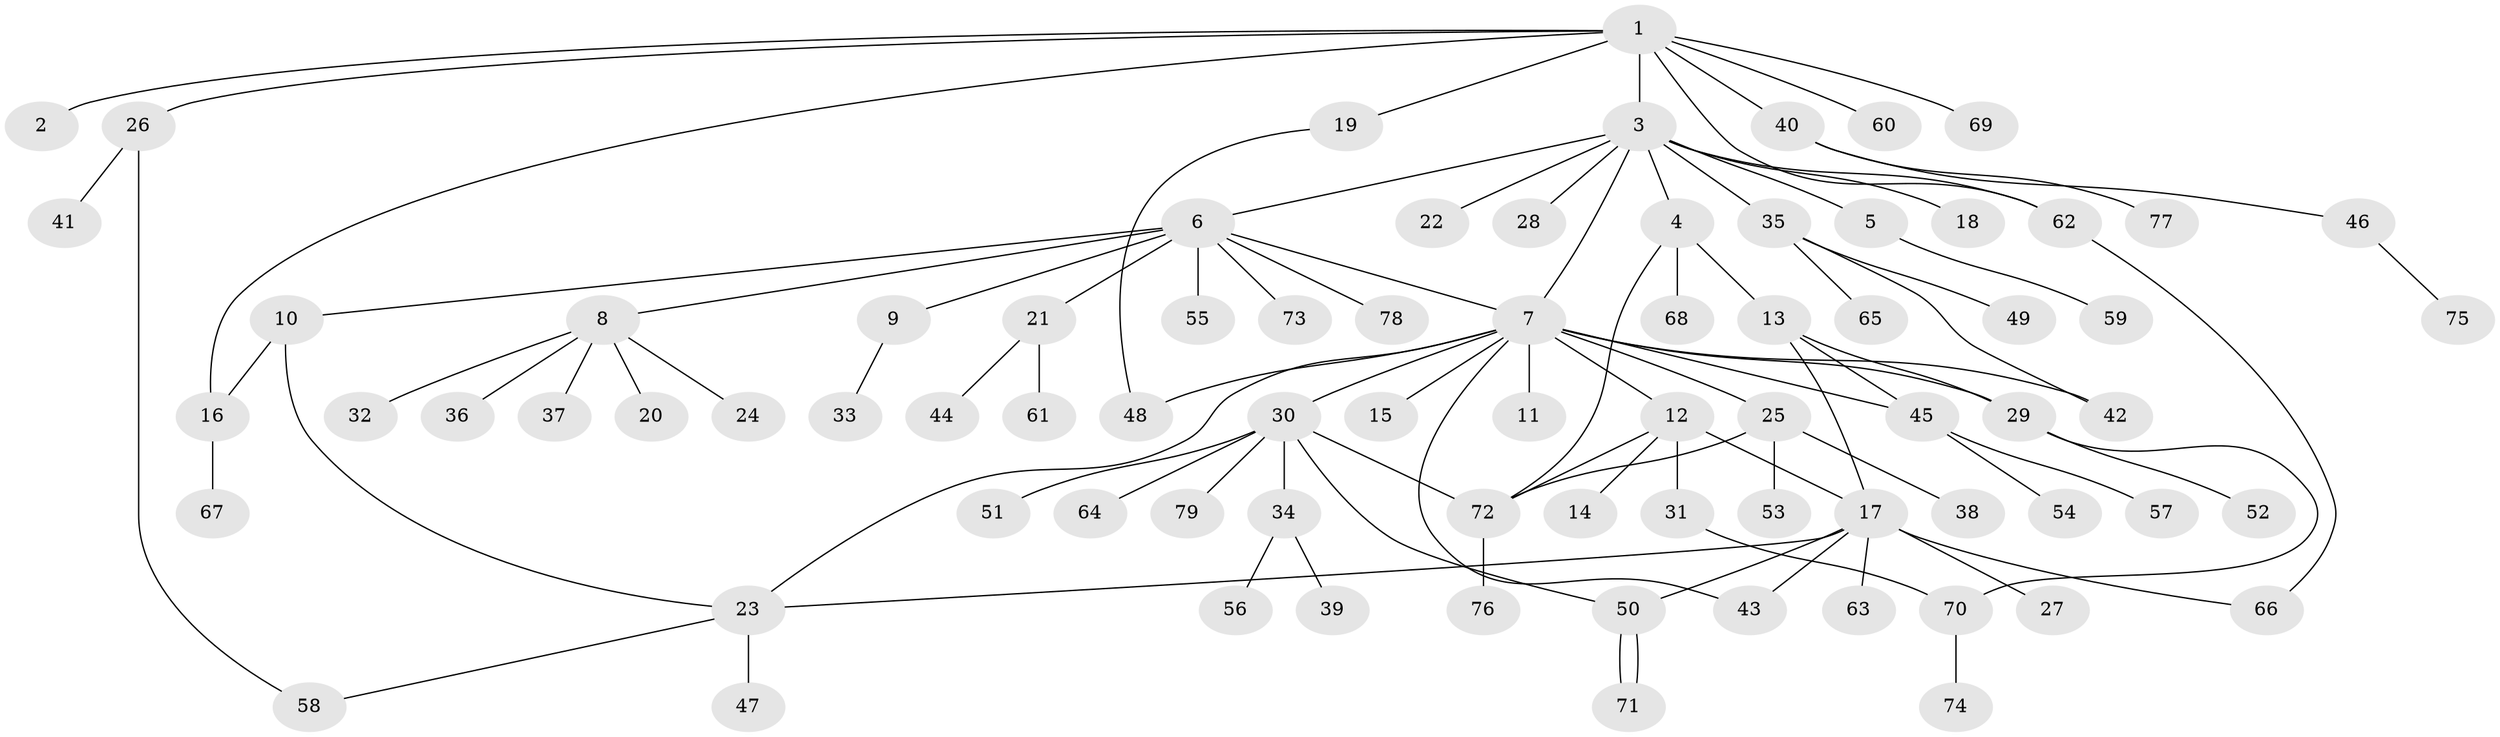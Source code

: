 // coarse degree distribution, {1: 0.8461538461538461, 15: 0.02564102564102564, 4: 0.02564102564102564, 2: 0.05128205128205128, 12: 0.02564102564102564, 14: 0.02564102564102564}
// Generated by graph-tools (version 1.1) at 2025/51/03/04/25 21:51:24]
// undirected, 79 vertices, 97 edges
graph export_dot {
graph [start="1"]
  node [color=gray90,style=filled];
  1;
  2;
  3;
  4;
  5;
  6;
  7;
  8;
  9;
  10;
  11;
  12;
  13;
  14;
  15;
  16;
  17;
  18;
  19;
  20;
  21;
  22;
  23;
  24;
  25;
  26;
  27;
  28;
  29;
  30;
  31;
  32;
  33;
  34;
  35;
  36;
  37;
  38;
  39;
  40;
  41;
  42;
  43;
  44;
  45;
  46;
  47;
  48;
  49;
  50;
  51;
  52;
  53;
  54;
  55;
  56;
  57;
  58;
  59;
  60;
  61;
  62;
  63;
  64;
  65;
  66;
  67;
  68;
  69;
  70;
  71;
  72;
  73;
  74;
  75;
  76;
  77;
  78;
  79;
  1 -- 2;
  1 -- 3;
  1 -- 16;
  1 -- 19;
  1 -- 26;
  1 -- 40;
  1 -- 60;
  1 -- 62;
  1 -- 69;
  3 -- 4;
  3 -- 5;
  3 -- 6;
  3 -- 7;
  3 -- 18;
  3 -- 22;
  3 -- 28;
  3 -- 35;
  3 -- 62;
  4 -- 13;
  4 -- 68;
  4 -- 72;
  5 -- 59;
  6 -- 7;
  6 -- 8;
  6 -- 9;
  6 -- 10;
  6 -- 21;
  6 -- 55;
  6 -- 73;
  6 -- 78;
  7 -- 11;
  7 -- 12;
  7 -- 15;
  7 -- 23;
  7 -- 25;
  7 -- 29;
  7 -- 30;
  7 -- 42;
  7 -- 43;
  7 -- 45;
  7 -- 48;
  8 -- 20;
  8 -- 24;
  8 -- 32;
  8 -- 36;
  8 -- 37;
  9 -- 33;
  10 -- 16;
  10 -- 23;
  12 -- 14;
  12 -- 17;
  12 -- 31;
  12 -- 72;
  13 -- 17;
  13 -- 29;
  13 -- 45;
  16 -- 67;
  17 -- 23;
  17 -- 27;
  17 -- 43;
  17 -- 50;
  17 -- 63;
  17 -- 66;
  19 -- 48;
  21 -- 44;
  21 -- 61;
  23 -- 47;
  23 -- 58;
  25 -- 38;
  25 -- 53;
  25 -- 72;
  26 -- 41;
  26 -- 58;
  29 -- 52;
  29 -- 70;
  30 -- 34;
  30 -- 50;
  30 -- 51;
  30 -- 64;
  30 -- 72;
  30 -- 79;
  31 -- 70;
  34 -- 39;
  34 -- 56;
  35 -- 42;
  35 -- 49;
  35 -- 65;
  40 -- 46;
  40 -- 77;
  45 -- 54;
  45 -- 57;
  46 -- 75;
  50 -- 71;
  50 -- 71;
  62 -- 66;
  70 -- 74;
  72 -- 76;
}
